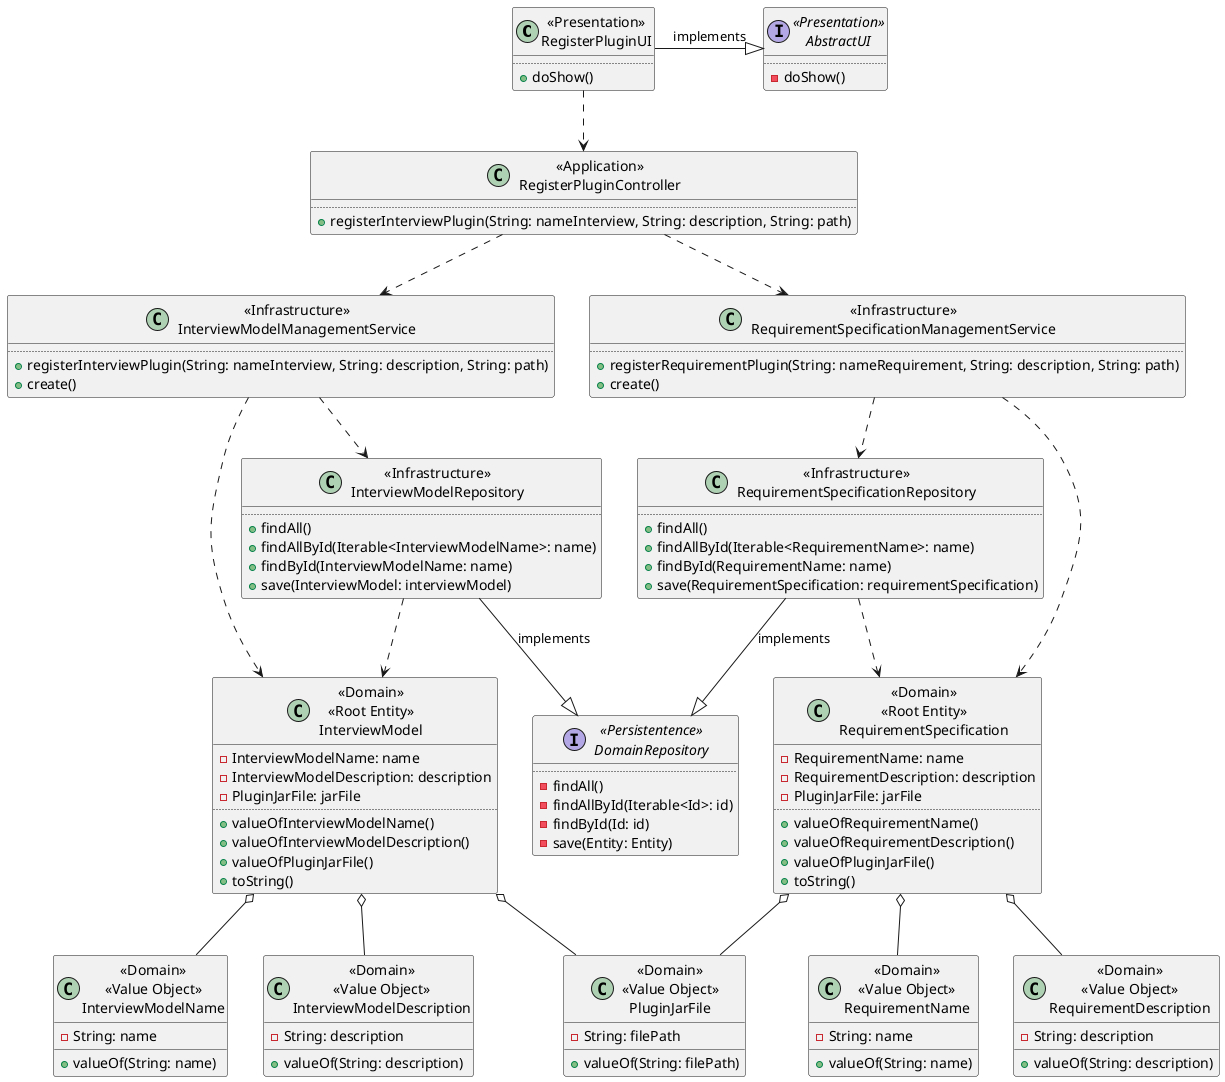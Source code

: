 @startuml
'https://plantuml.com/class-diagram

skinparam groupInheritance 3

Class "<<Presentation>>\nRegisterPluginUI" as UI {
    ..
    + doShow()
}
Class "<<Application>>\nRegisterPluginController" as CTRL {
    ..
    + registerInterviewPlugin(String: nameInterview, String: description, String: path)
}
Class "<<Infrastructure>>\nInterviewModelManagementService" as SERVICEIM {
    ..
    + registerInterviewPlugin(String: nameInterview, String: description, String: path)
    + create()
}
Class "<<Domain>>\n<<Root Entity>>\nInterviewModel" as IM {
    - InterviewModelName: name
    - InterviewModelDescription: description
    - PluginJarFile: jarFile
    ..
    + valueOfInterviewModelName()
    + valueOfInterviewModelDescription()
    + valueOfPluginJarFile()
    + toString()
}
Class "<<Domain>>\n<<Value Object>>\nInterviewModelName" as IMNAME {
    - String: name
    + valueOf(String: name)
}
Class "<<Domain>>\n<<Value Object>>\nInterviewModelDescription" as IMDESC {
    - String: description
    + valueOf(String: description)
}
Class "<<Domain>>\n<<Value Object>>\nPluginJarFile" as PLUGIN {
    - String: filePath
    + valueOf(String: filePath)
}
Class "<<Infrastructure>>\nInterviewModelRepository" as IMREPO {
    ..
    + findAll()
    + findAllById(Iterable<InterviewModelName>: name)
    + findById(InterviewModelName: name)
    + save(InterviewModel: interviewModel)
}
Interface "<<Presentation>>\nAbstractUI" as ABUI {
    ..
    - doShow()
}
Interface "<<Persistentence>>\nDomainRepository" as DREPO {
    ..
    - findAll()
    - findAllById(Iterable<Id>: id)
    - findById(Id: id)
    - save(Entity: Entity)
}
Class "<<Infrastructure>>\nRequirementSpecificationManagementService" as SERVICERS {
    ..
    + registerRequirementPlugin(String: nameRequirement, String: description, String: path)
    + create()
}
Class "<<Domain>>\n<<Root Entity>>\nRequirementSpecification" as RS {
    - RequirementName: name
    - RequirementDescription: description
    - PluginJarFile: jarFile
    ..
    + valueOfRequirementName()
    + valueOfRequirementDescription()
    + valueOfPluginJarFile()
    + toString()
}
Class "<<Domain>>\n<<Value Object>>\nRequirementName" as RSNAME {
    - String: name
    + valueOf(String: name)
}
Class "<<Domain>>\n<<Value Object>>\nRequirementDescription" as RSDESC {
    - String: description
    + valueOf(String: description)
}
Class "<<Infrastructure>>\nRequirementSpecificationRepository" as RSREPO {
    ..
    + findAll()
    + findAllById(Iterable<RequirementName>: name)
    + findById(RequirementName: name)
    + save(RequirementSpecification: requirementSpecification)
}

UI ..> CTRL
UI -|> ABUI: implements

CTRL ..> SERVICEIM
CTRL ..> SERVICERS

SERVICERS ..> RS
SERVICERS ..> RSREPO

SERVICEIM ..> IM
SERVICEIM ..> IMREPO

IM o-- IMNAME
IM o-- IMDESC
IM o-- PLUGIN

RS o-- RSNAME
RS o-- RSDESC
RS o-- PLUGIN

RSREPO ..> RS
RSREPO --|> DREPO: implements

IMREPO ..> IM
IMREPO --|> DREPO: implements

@enduml